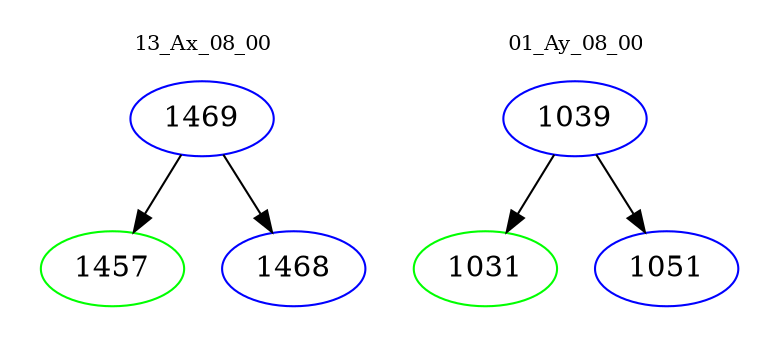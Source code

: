 digraph{
subgraph cluster_0 {
color = white
label = "13_Ax_08_00";
fontsize=10;
T0_1469 [label="1469", color="blue"]
T0_1469 -> T0_1457 [color="black"]
T0_1457 [label="1457", color="green"]
T0_1469 -> T0_1468 [color="black"]
T0_1468 [label="1468", color="blue"]
}
subgraph cluster_1 {
color = white
label = "01_Ay_08_00";
fontsize=10;
T1_1039 [label="1039", color="blue"]
T1_1039 -> T1_1031 [color="black"]
T1_1031 [label="1031", color="green"]
T1_1039 -> T1_1051 [color="black"]
T1_1051 [label="1051", color="blue"]
}
}
